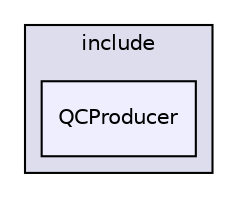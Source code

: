 digraph "/home/travis/build/AliceO2Group/AliceO2/Utilities/QC/QCProducer/include/QCProducer" {
  bgcolor=transparent;
  compound=true
  node [ fontsize="10", fontname="Helvetica"];
  edge [ labelfontsize="10", labelfontname="Helvetica"];
  subgraph clusterdir_6ed976a18683352ac360614002e72f12 {
    graph [ bgcolor="#ddddee", pencolor="black", label="include" fontname="Helvetica", fontsize="10", URL="dir_6ed976a18683352ac360614002e72f12.html"]
  dir_2e928e455723fcfbe474b330ee764a29 [shape=box, label="QCProducer", style="filled", fillcolor="#eeeeff", pencolor="black", URL="dir_2e928e455723fcfbe474b330ee764a29.html"];
  }
}
